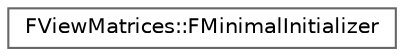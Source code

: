 digraph "Graphical Class Hierarchy"
{
 // INTERACTIVE_SVG=YES
 // LATEX_PDF_SIZE
  bgcolor="transparent";
  edge [fontname=Helvetica,fontsize=10,labelfontname=Helvetica,labelfontsize=10];
  node [fontname=Helvetica,fontsize=10,shape=box,height=0.2,width=0.4];
  rankdir="LR";
  Node0 [id="Node000000",label="FViewMatrices::FMinimalInitializer",height=0.2,width=0.4,color="grey40", fillcolor="white", style="filled",URL="$df/d5f/structFViewMatrices_1_1FMinimalInitializer.html",tooltip=" "];
}
